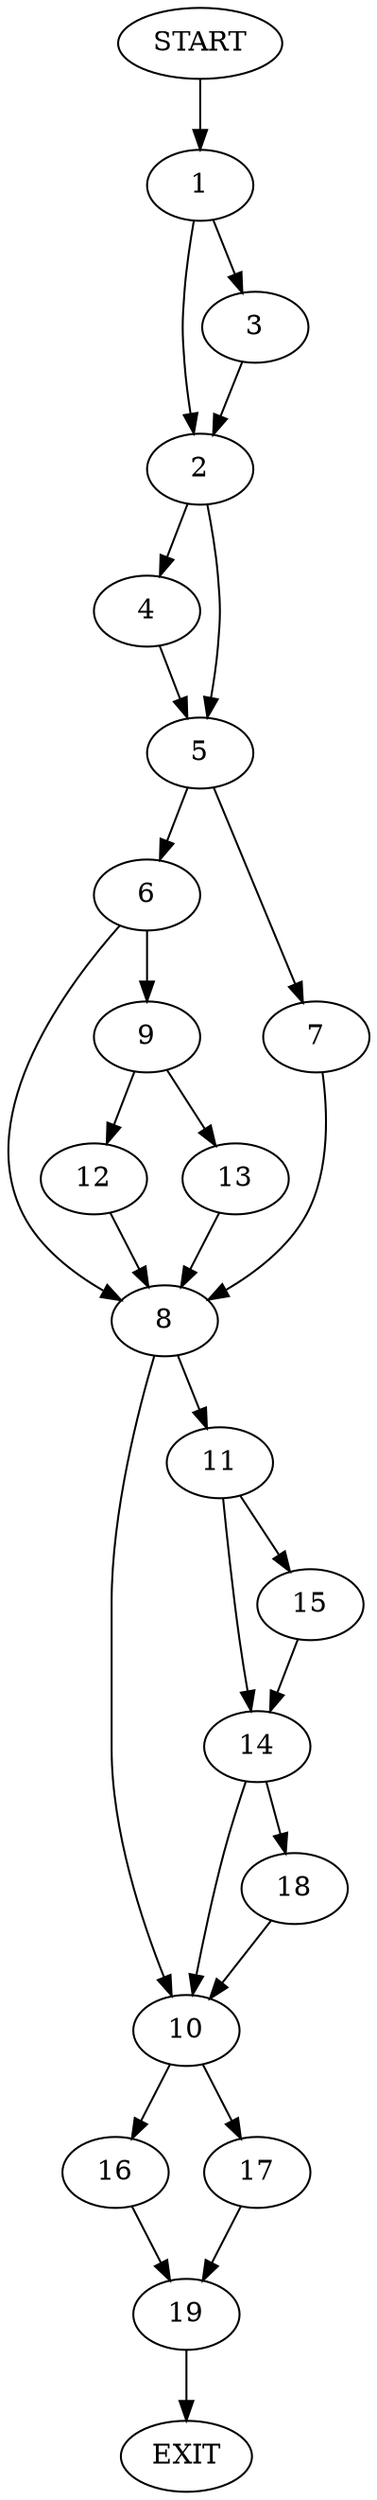 digraph {
0 [label="START"]
20 [label="EXIT"]
0 -> 1
1 -> 2
1 -> 3
3 -> 2
2 -> 4
2 -> 5
4 -> 5
5 -> 6
5 -> 7
6 -> 8
6 -> 9
7 -> 8
8 -> 10
8 -> 11
9 -> 12
9 -> 13
12 -> 8
13 -> 8
11 -> 14
11 -> 15
10 -> 16
10 -> 17
14 -> 10
14 -> 18
15 -> 14
18 -> 10
16 -> 19
17 -> 19
19 -> 20
}
